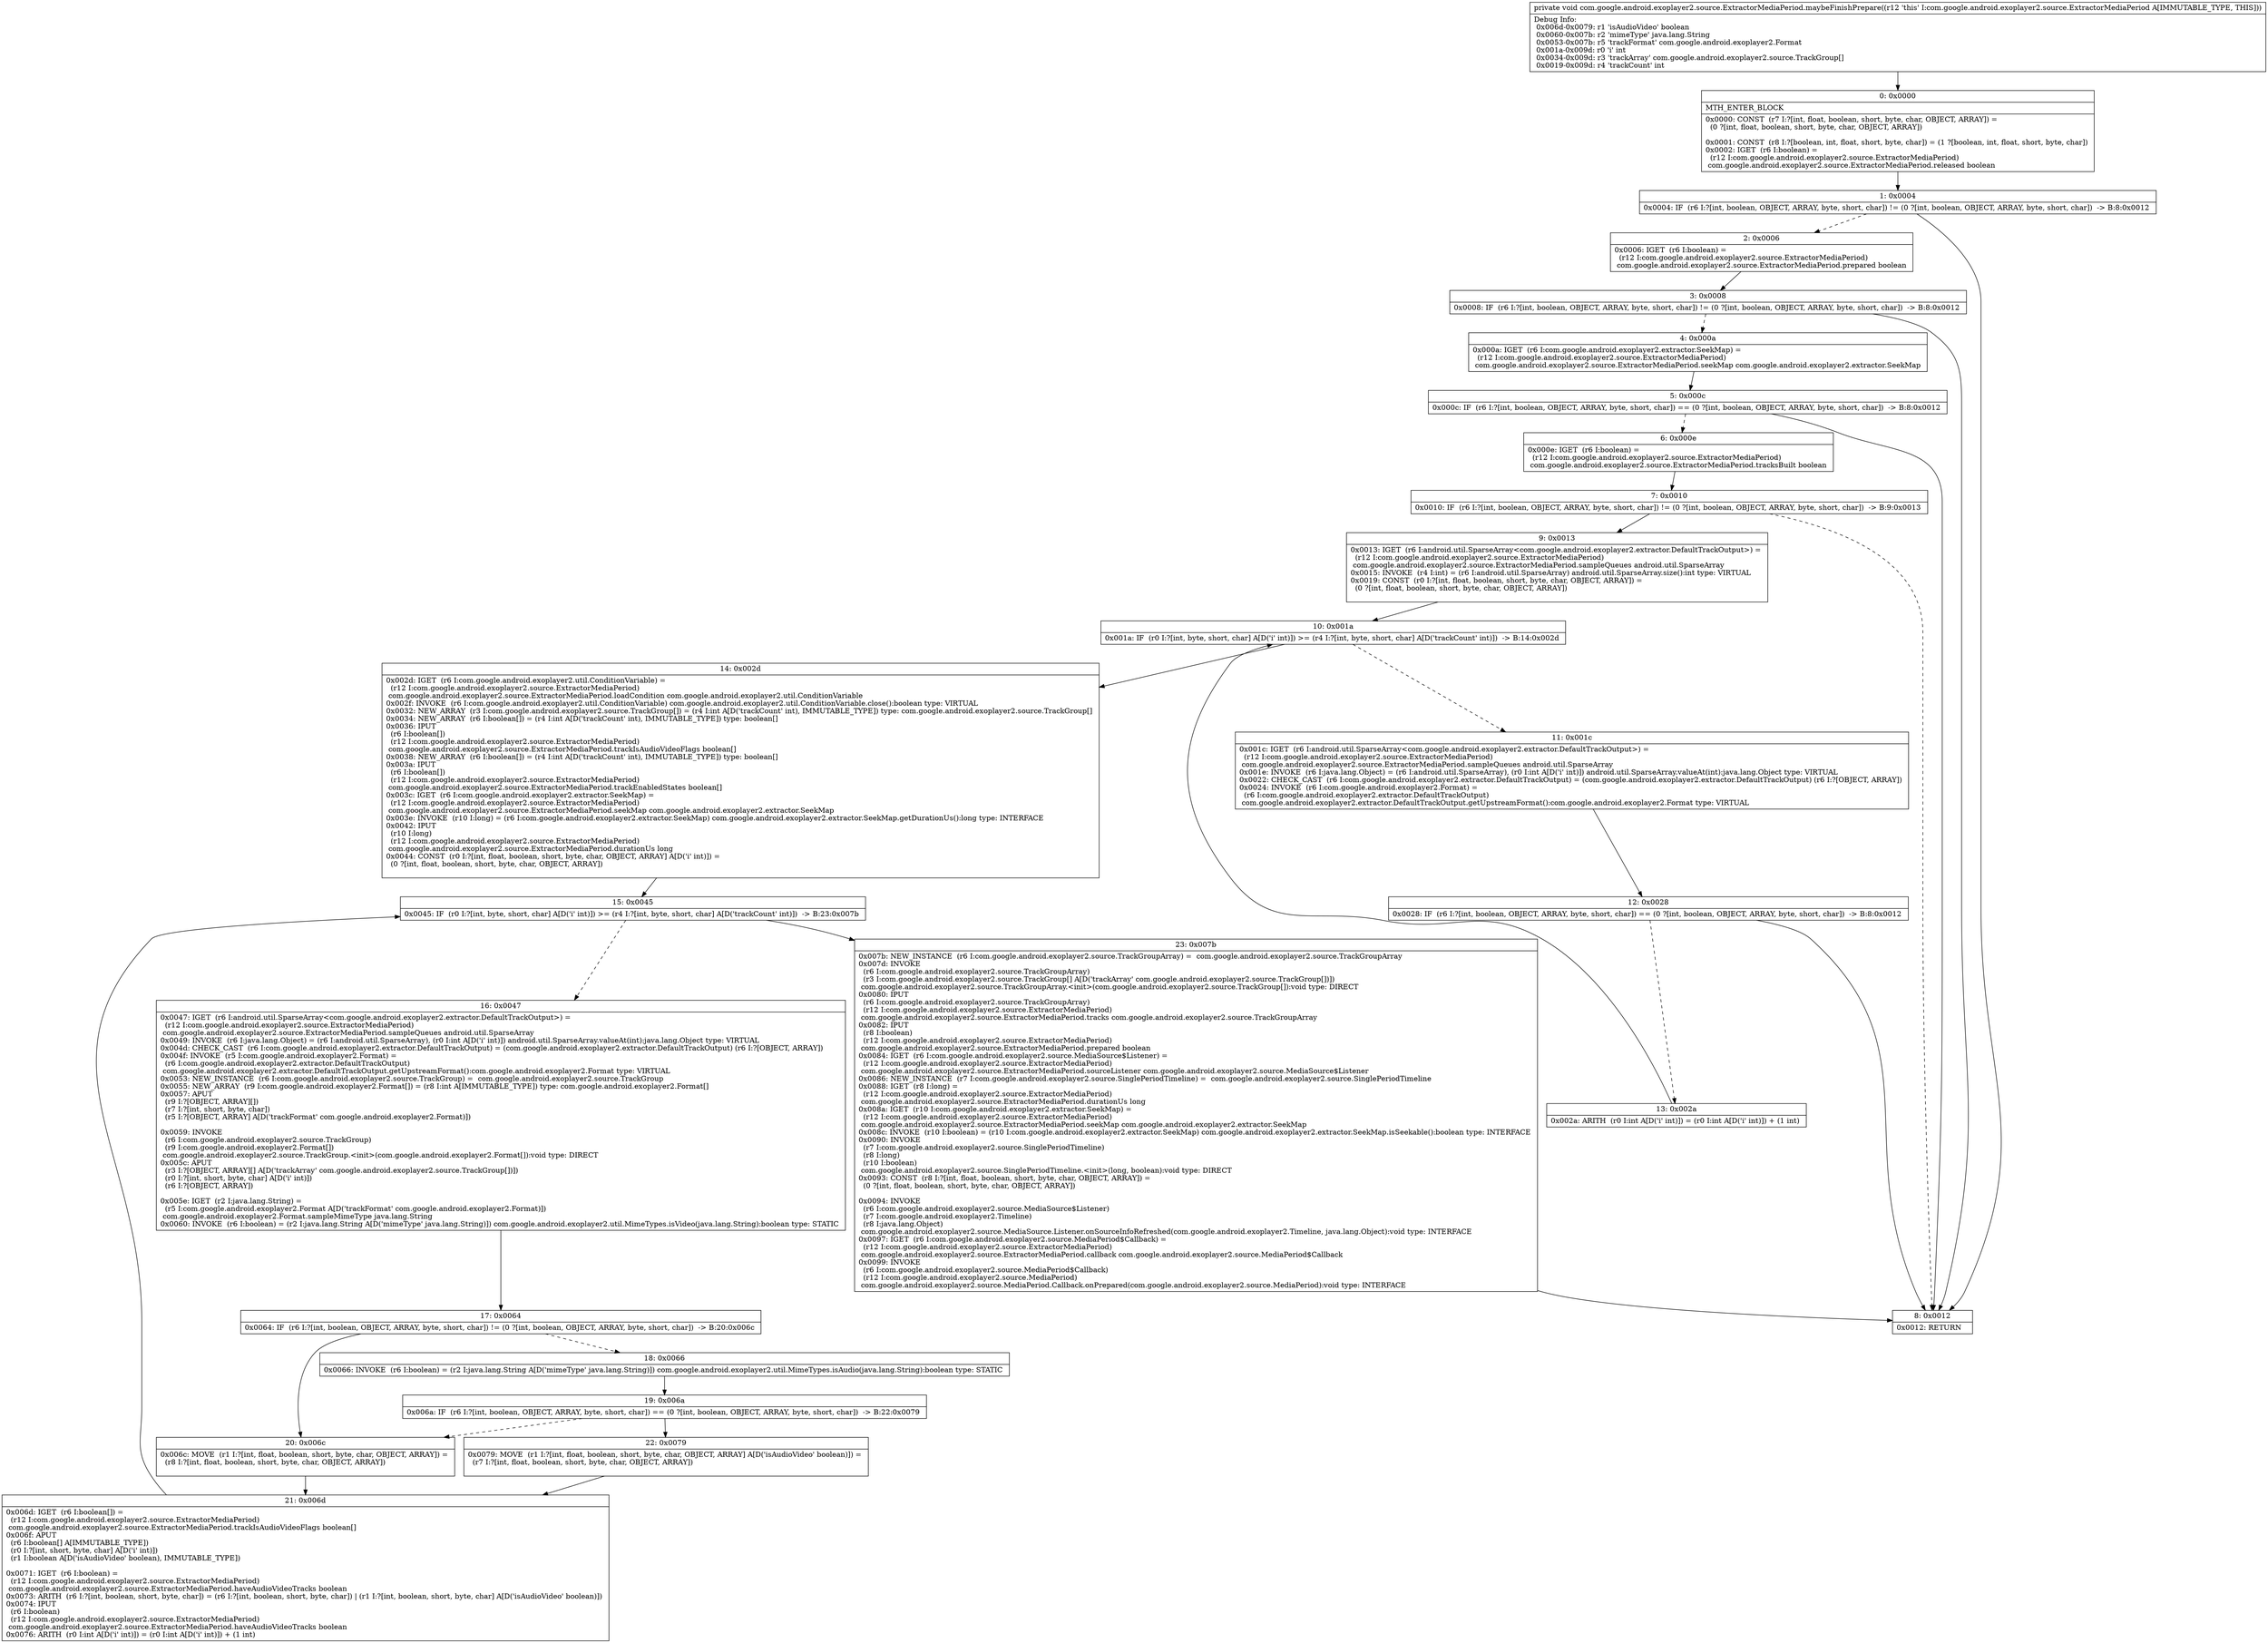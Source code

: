 digraph "CFG forcom.google.android.exoplayer2.source.ExtractorMediaPeriod.maybeFinishPrepare()V" {
Node_0 [shape=record,label="{0\:\ 0x0000|MTH_ENTER_BLOCK\l|0x0000: CONST  (r7 I:?[int, float, boolean, short, byte, char, OBJECT, ARRAY]) = \l  (0 ?[int, float, boolean, short, byte, char, OBJECT, ARRAY])\l \l0x0001: CONST  (r8 I:?[boolean, int, float, short, byte, char]) = (1 ?[boolean, int, float, short, byte, char]) \l0x0002: IGET  (r6 I:boolean) = \l  (r12 I:com.google.android.exoplayer2.source.ExtractorMediaPeriod)\l com.google.android.exoplayer2.source.ExtractorMediaPeriod.released boolean \l}"];
Node_1 [shape=record,label="{1\:\ 0x0004|0x0004: IF  (r6 I:?[int, boolean, OBJECT, ARRAY, byte, short, char]) != (0 ?[int, boolean, OBJECT, ARRAY, byte, short, char])  \-\> B:8:0x0012 \l}"];
Node_2 [shape=record,label="{2\:\ 0x0006|0x0006: IGET  (r6 I:boolean) = \l  (r12 I:com.google.android.exoplayer2.source.ExtractorMediaPeriod)\l com.google.android.exoplayer2.source.ExtractorMediaPeriod.prepared boolean \l}"];
Node_3 [shape=record,label="{3\:\ 0x0008|0x0008: IF  (r6 I:?[int, boolean, OBJECT, ARRAY, byte, short, char]) != (0 ?[int, boolean, OBJECT, ARRAY, byte, short, char])  \-\> B:8:0x0012 \l}"];
Node_4 [shape=record,label="{4\:\ 0x000a|0x000a: IGET  (r6 I:com.google.android.exoplayer2.extractor.SeekMap) = \l  (r12 I:com.google.android.exoplayer2.source.ExtractorMediaPeriod)\l com.google.android.exoplayer2.source.ExtractorMediaPeriod.seekMap com.google.android.exoplayer2.extractor.SeekMap \l}"];
Node_5 [shape=record,label="{5\:\ 0x000c|0x000c: IF  (r6 I:?[int, boolean, OBJECT, ARRAY, byte, short, char]) == (0 ?[int, boolean, OBJECT, ARRAY, byte, short, char])  \-\> B:8:0x0012 \l}"];
Node_6 [shape=record,label="{6\:\ 0x000e|0x000e: IGET  (r6 I:boolean) = \l  (r12 I:com.google.android.exoplayer2.source.ExtractorMediaPeriod)\l com.google.android.exoplayer2.source.ExtractorMediaPeriod.tracksBuilt boolean \l}"];
Node_7 [shape=record,label="{7\:\ 0x0010|0x0010: IF  (r6 I:?[int, boolean, OBJECT, ARRAY, byte, short, char]) != (0 ?[int, boolean, OBJECT, ARRAY, byte, short, char])  \-\> B:9:0x0013 \l}"];
Node_8 [shape=record,label="{8\:\ 0x0012|0x0012: RETURN   \l}"];
Node_9 [shape=record,label="{9\:\ 0x0013|0x0013: IGET  (r6 I:android.util.SparseArray\<com.google.android.exoplayer2.extractor.DefaultTrackOutput\>) = \l  (r12 I:com.google.android.exoplayer2.source.ExtractorMediaPeriod)\l com.google.android.exoplayer2.source.ExtractorMediaPeriod.sampleQueues android.util.SparseArray \l0x0015: INVOKE  (r4 I:int) = (r6 I:android.util.SparseArray) android.util.SparseArray.size():int type: VIRTUAL \l0x0019: CONST  (r0 I:?[int, float, boolean, short, byte, char, OBJECT, ARRAY]) = \l  (0 ?[int, float, boolean, short, byte, char, OBJECT, ARRAY])\l \l}"];
Node_10 [shape=record,label="{10\:\ 0x001a|0x001a: IF  (r0 I:?[int, byte, short, char] A[D('i' int)]) \>= (r4 I:?[int, byte, short, char] A[D('trackCount' int)])  \-\> B:14:0x002d \l}"];
Node_11 [shape=record,label="{11\:\ 0x001c|0x001c: IGET  (r6 I:android.util.SparseArray\<com.google.android.exoplayer2.extractor.DefaultTrackOutput\>) = \l  (r12 I:com.google.android.exoplayer2.source.ExtractorMediaPeriod)\l com.google.android.exoplayer2.source.ExtractorMediaPeriod.sampleQueues android.util.SparseArray \l0x001e: INVOKE  (r6 I:java.lang.Object) = (r6 I:android.util.SparseArray), (r0 I:int A[D('i' int)]) android.util.SparseArray.valueAt(int):java.lang.Object type: VIRTUAL \l0x0022: CHECK_CAST  (r6 I:com.google.android.exoplayer2.extractor.DefaultTrackOutput) = (com.google.android.exoplayer2.extractor.DefaultTrackOutput) (r6 I:?[OBJECT, ARRAY]) \l0x0024: INVOKE  (r6 I:com.google.android.exoplayer2.Format) = \l  (r6 I:com.google.android.exoplayer2.extractor.DefaultTrackOutput)\l com.google.android.exoplayer2.extractor.DefaultTrackOutput.getUpstreamFormat():com.google.android.exoplayer2.Format type: VIRTUAL \l}"];
Node_12 [shape=record,label="{12\:\ 0x0028|0x0028: IF  (r6 I:?[int, boolean, OBJECT, ARRAY, byte, short, char]) == (0 ?[int, boolean, OBJECT, ARRAY, byte, short, char])  \-\> B:8:0x0012 \l}"];
Node_13 [shape=record,label="{13\:\ 0x002a|0x002a: ARITH  (r0 I:int A[D('i' int)]) = (r0 I:int A[D('i' int)]) + (1 int) \l}"];
Node_14 [shape=record,label="{14\:\ 0x002d|0x002d: IGET  (r6 I:com.google.android.exoplayer2.util.ConditionVariable) = \l  (r12 I:com.google.android.exoplayer2.source.ExtractorMediaPeriod)\l com.google.android.exoplayer2.source.ExtractorMediaPeriod.loadCondition com.google.android.exoplayer2.util.ConditionVariable \l0x002f: INVOKE  (r6 I:com.google.android.exoplayer2.util.ConditionVariable) com.google.android.exoplayer2.util.ConditionVariable.close():boolean type: VIRTUAL \l0x0032: NEW_ARRAY  (r3 I:com.google.android.exoplayer2.source.TrackGroup[]) = (r4 I:int A[D('trackCount' int), IMMUTABLE_TYPE]) type: com.google.android.exoplayer2.source.TrackGroup[] \l0x0034: NEW_ARRAY  (r6 I:boolean[]) = (r4 I:int A[D('trackCount' int), IMMUTABLE_TYPE]) type: boolean[] \l0x0036: IPUT  \l  (r6 I:boolean[])\l  (r12 I:com.google.android.exoplayer2.source.ExtractorMediaPeriod)\l com.google.android.exoplayer2.source.ExtractorMediaPeriod.trackIsAudioVideoFlags boolean[] \l0x0038: NEW_ARRAY  (r6 I:boolean[]) = (r4 I:int A[D('trackCount' int), IMMUTABLE_TYPE]) type: boolean[] \l0x003a: IPUT  \l  (r6 I:boolean[])\l  (r12 I:com.google.android.exoplayer2.source.ExtractorMediaPeriod)\l com.google.android.exoplayer2.source.ExtractorMediaPeriod.trackEnabledStates boolean[] \l0x003c: IGET  (r6 I:com.google.android.exoplayer2.extractor.SeekMap) = \l  (r12 I:com.google.android.exoplayer2.source.ExtractorMediaPeriod)\l com.google.android.exoplayer2.source.ExtractorMediaPeriod.seekMap com.google.android.exoplayer2.extractor.SeekMap \l0x003e: INVOKE  (r10 I:long) = (r6 I:com.google.android.exoplayer2.extractor.SeekMap) com.google.android.exoplayer2.extractor.SeekMap.getDurationUs():long type: INTERFACE \l0x0042: IPUT  \l  (r10 I:long)\l  (r12 I:com.google.android.exoplayer2.source.ExtractorMediaPeriod)\l com.google.android.exoplayer2.source.ExtractorMediaPeriod.durationUs long \l0x0044: CONST  (r0 I:?[int, float, boolean, short, byte, char, OBJECT, ARRAY] A[D('i' int)]) = \l  (0 ?[int, float, boolean, short, byte, char, OBJECT, ARRAY])\l \l}"];
Node_15 [shape=record,label="{15\:\ 0x0045|0x0045: IF  (r0 I:?[int, byte, short, char] A[D('i' int)]) \>= (r4 I:?[int, byte, short, char] A[D('trackCount' int)])  \-\> B:23:0x007b \l}"];
Node_16 [shape=record,label="{16\:\ 0x0047|0x0047: IGET  (r6 I:android.util.SparseArray\<com.google.android.exoplayer2.extractor.DefaultTrackOutput\>) = \l  (r12 I:com.google.android.exoplayer2.source.ExtractorMediaPeriod)\l com.google.android.exoplayer2.source.ExtractorMediaPeriod.sampleQueues android.util.SparseArray \l0x0049: INVOKE  (r6 I:java.lang.Object) = (r6 I:android.util.SparseArray), (r0 I:int A[D('i' int)]) android.util.SparseArray.valueAt(int):java.lang.Object type: VIRTUAL \l0x004d: CHECK_CAST  (r6 I:com.google.android.exoplayer2.extractor.DefaultTrackOutput) = (com.google.android.exoplayer2.extractor.DefaultTrackOutput) (r6 I:?[OBJECT, ARRAY]) \l0x004f: INVOKE  (r5 I:com.google.android.exoplayer2.Format) = \l  (r6 I:com.google.android.exoplayer2.extractor.DefaultTrackOutput)\l com.google.android.exoplayer2.extractor.DefaultTrackOutput.getUpstreamFormat():com.google.android.exoplayer2.Format type: VIRTUAL \l0x0053: NEW_INSTANCE  (r6 I:com.google.android.exoplayer2.source.TrackGroup) =  com.google.android.exoplayer2.source.TrackGroup \l0x0055: NEW_ARRAY  (r9 I:com.google.android.exoplayer2.Format[]) = (r8 I:int A[IMMUTABLE_TYPE]) type: com.google.android.exoplayer2.Format[] \l0x0057: APUT  \l  (r9 I:?[OBJECT, ARRAY][])\l  (r7 I:?[int, short, byte, char])\l  (r5 I:?[OBJECT, ARRAY] A[D('trackFormat' com.google.android.exoplayer2.Format)])\l \l0x0059: INVOKE  \l  (r6 I:com.google.android.exoplayer2.source.TrackGroup)\l  (r9 I:com.google.android.exoplayer2.Format[])\l com.google.android.exoplayer2.source.TrackGroup.\<init\>(com.google.android.exoplayer2.Format[]):void type: DIRECT \l0x005c: APUT  \l  (r3 I:?[OBJECT, ARRAY][] A[D('trackArray' com.google.android.exoplayer2.source.TrackGroup[])])\l  (r0 I:?[int, short, byte, char] A[D('i' int)])\l  (r6 I:?[OBJECT, ARRAY])\l \l0x005e: IGET  (r2 I:java.lang.String) = \l  (r5 I:com.google.android.exoplayer2.Format A[D('trackFormat' com.google.android.exoplayer2.Format)])\l com.google.android.exoplayer2.Format.sampleMimeType java.lang.String \l0x0060: INVOKE  (r6 I:boolean) = (r2 I:java.lang.String A[D('mimeType' java.lang.String)]) com.google.android.exoplayer2.util.MimeTypes.isVideo(java.lang.String):boolean type: STATIC \l}"];
Node_17 [shape=record,label="{17\:\ 0x0064|0x0064: IF  (r6 I:?[int, boolean, OBJECT, ARRAY, byte, short, char]) != (0 ?[int, boolean, OBJECT, ARRAY, byte, short, char])  \-\> B:20:0x006c \l}"];
Node_18 [shape=record,label="{18\:\ 0x0066|0x0066: INVOKE  (r6 I:boolean) = (r2 I:java.lang.String A[D('mimeType' java.lang.String)]) com.google.android.exoplayer2.util.MimeTypes.isAudio(java.lang.String):boolean type: STATIC \l}"];
Node_19 [shape=record,label="{19\:\ 0x006a|0x006a: IF  (r6 I:?[int, boolean, OBJECT, ARRAY, byte, short, char]) == (0 ?[int, boolean, OBJECT, ARRAY, byte, short, char])  \-\> B:22:0x0079 \l}"];
Node_20 [shape=record,label="{20\:\ 0x006c|0x006c: MOVE  (r1 I:?[int, float, boolean, short, byte, char, OBJECT, ARRAY]) = \l  (r8 I:?[int, float, boolean, short, byte, char, OBJECT, ARRAY])\l \l}"];
Node_21 [shape=record,label="{21\:\ 0x006d|0x006d: IGET  (r6 I:boolean[]) = \l  (r12 I:com.google.android.exoplayer2.source.ExtractorMediaPeriod)\l com.google.android.exoplayer2.source.ExtractorMediaPeriod.trackIsAudioVideoFlags boolean[] \l0x006f: APUT  \l  (r6 I:boolean[] A[IMMUTABLE_TYPE])\l  (r0 I:?[int, short, byte, char] A[D('i' int)])\l  (r1 I:boolean A[D('isAudioVideo' boolean), IMMUTABLE_TYPE])\l \l0x0071: IGET  (r6 I:boolean) = \l  (r12 I:com.google.android.exoplayer2.source.ExtractorMediaPeriod)\l com.google.android.exoplayer2.source.ExtractorMediaPeriod.haveAudioVideoTracks boolean \l0x0073: ARITH  (r6 I:?[int, boolean, short, byte, char]) = (r6 I:?[int, boolean, short, byte, char]) \| (r1 I:?[int, boolean, short, byte, char] A[D('isAudioVideo' boolean)]) \l0x0074: IPUT  \l  (r6 I:boolean)\l  (r12 I:com.google.android.exoplayer2.source.ExtractorMediaPeriod)\l com.google.android.exoplayer2.source.ExtractorMediaPeriod.haveAudioVideoTracks boolean \l0x0076: ARITH  (r0 I:int A[D('i' int)]) = (r0 I:int A[D('i' int)]) + (1 int) \l}"];
Node_22 [shape=record,label="{22\:\ 0x0079|0x0079: MOVE  (r1 I:?[int, float, boolean, short, byte, char, OBJECT, ARRAY] A[D('isAudioVideo' boolean)]) = \l  (r7 I:?[int, float, boolean, short, byte, char, OBJECT, ARRAY])\l \l}"];
Node_23 [shape=record,label="{23\:\ 0x007b|0x007b: NEW_INSTANCE  (r6 I:com.google.android.exoplayer2.source.TrackGroupArray) =  com.google.android.exoplayer2.source.TrackGroupArray \l0x007d: INVOKE  \l  (r6 I:com.google.android.exoplayer2.source.TrackGroupArray)\l  (r3 I:com.google.android.exoplayer2.source.TrackGroup[] A[D('trackArray' com.google.android.exoplayer2.source.TrackGroup[])])\l com.google.android.exoplayer2.source.TrackGroupArray.\<init\>(com.google.android.exoplayer2.source.TrackGroup[]):void type: DIRECT \l0x0080: IPUT  \l  (r6 I:com.google.android.exoplayer2.source.TrackGroupArray)\l  (r12 I:com.google.android.exoplayer2.source.ExtractorMediaPeriod)\l com.google.android.exoplayer2.source.ExtractorMediaPeriod.tracks com.google.android.exoplayer2.source.TrackGroupArray \l0x0082: IPUT  \l  (r8 I:boolean)\l  (r12 I:com.google.android.exoplayer2.source.ExtractorMediaPeriod)\l com.google.android.exoplayer2.source.ExtractorMediaPeriod.prepared boolean \l0x0084: IGET  (r6 I:com.google.android.exoplayer2.source.MediaSource$Listener) = \l  (r12 I:com.google.android.exoplayer2.source.ExtractorMediaPeriod)\l com.google.android.exoplayer2.source.ExtractorMediaPeriod.sourceListener com.google.android.exoplayer2.source.MediaSource$Listener \l0x0086: NEW_INSTANCE  (r7 I:com.google.android.exoplayer2.source.SinglePeriodTimeline) =  com.google.android.exoplayer2.source.SinglePeriodTimeline \l0x0088: IGET  (r8 I:long) = \l  (r12 I:com.google.android.exoplayer2.source.ExtractorMediaPeriod)\l com.google.android.exoplayer2.source.ExtractorMediaPeriod.durationUs long \l0x008a: IGET  (r10 I:com.google.android.exoplayer2.extractor.SeekMap) = \l  (r12 I:com.google.android.exoplayer2.source.ExtractorMediaPeriod)\l com.google.android.exoplayer2.source.ExtractorMediaPeriod.seekMap com.google.android.exoplayer2.extractor.SeekMap \l0x008c: INVOKE  (r10 I:boolean) = (r10 I:com.google.android.exoplayer2.extractor.SeekMap) com.google.android.exoplayer2.extractor.SeekMap.isSeekable():boolean type: INTERFACE \l0x0090: INVOKE  \l  (r7 I:com.google.android.exoplayer2.source.SinglePeriodTimeline)\l  (r8 I:long)\l  (r10 I:boolean)\l com.google.android.exoplayer2.source.SinglePeriodTimeline.\<init\>(long, boolean):void type: DIRECT \l0x0093: CONST  (r8 I:?[int, float, boolean, short, byte, char, OBJECT, ARRAY]) = \l  (0 ?[int, float, boolean, short, byte, char, OBJECT, ARRAY])\l \l0x0094: INVOKE  \l  (r6 I:com.google.android.exoplayer2.source.MediaSource$Listener)\l  (r7 I:com.google.android.exoplayer2.Timeline)\l  (r8 I:java.lang.Object)\l com.google.android.exoplayer2.source.MediaSource.Listener.onSourceInfoRefreshed(com.google.android.exoplayer2.Timeline, java.lang.Object):void type: INTERFACE \l0x0097: IGET  (r6 I:com.google.android.exoplayer2.source.MediaPeriod$Callback) = \l  (r12 I:com.google.android.exoplayer2.source.ExtractorMediaPeriod)\l com.google.android.exoplayer2.source.ExtractorMediaPeriod.callback com.google.android.exoplayer2.source.MediaPeriod$Callback \l0x0099: INVOKE  \l  (r6 I:com.google.android.exoplayer2.source.MediaPeriod$Callback)\l  (r12 I:com.google.android.exoplayer2.source.MediaPeriod)\l com.google.android.exoplayer2.source.MediaPeriod.Callback.onPrepared(com.google.android.exoplayer2.source.MediaPeriod):void type: INTERFACE \l}"];
MethodNode[shape=record,label="{private void com.google.android.exoplayer2.source.ExtractorMediaPeriod.maybeFinishPrepare((r12 'this' I:com.google.android.exoplayer2.source.ExtractorMediaPeriod A[IMMUTABLE_TYPE, THIS]))  | Debug Info:\l  0x006d\-0x0079: r1 'isAudioVideo' boolean\l  0x0060\-0x007b: r2 'mimeType' java.lang.String\l  0x0053\-0x007b: r5 'trackFormat' com.google.android.exoplayer2.Format\l  0x001a\-0x009d: r0 'i' int\l  0x0034\-0x009d: r3 'trackArray' com.google.android.exoplayer2.source.TrackGroup[]\l  0x0019\-0x009d: r4 'trackCount' int\l}"];
MethodNode -> Node_0;
Node_0 -> Node_1;
Node_1 -> Node_2[style=dashed];
Node_1 -> Node_8;
Node_2 -> Node_3;
Node_3 -> Node_4[style=dashed];
Node_3 -> Node_8;
Node_4 -> Node_5;
Node_5 -> Node_6[style=dashed];
Node_5 -> Node_8;
Node_6 -> Node_7;
Node_7 -> Node_8[style=dashed];
Node_7 -> Node_9;
Node_9 -> Node_10;
Node_10 -> Node_11[style=dashed];
Node_10 -> Node_14;
Node_11 -> Node_12;
Node_12 -> Node_8;
Node_12 -> Node_13[style=dashed];
Node_13 -> Node_10;
Node_14 -> Node_15;
Node_15 -> Node_16[style=dashed];
Node_15 -> Node_23;
Node_16 -> Node_17;
Node_17 -> Node_18[style=dashed];
Node_17 -> Node_20;
Node_18 -> Node_19;
Node_19 -> Node_20[style=dashed];
Node_19 -> Node_22;
Node_20 -> Node_21;
Node_21 -> Node_15;
Node_22 -> Node_21;
Node_23 -> Node_8;
}

